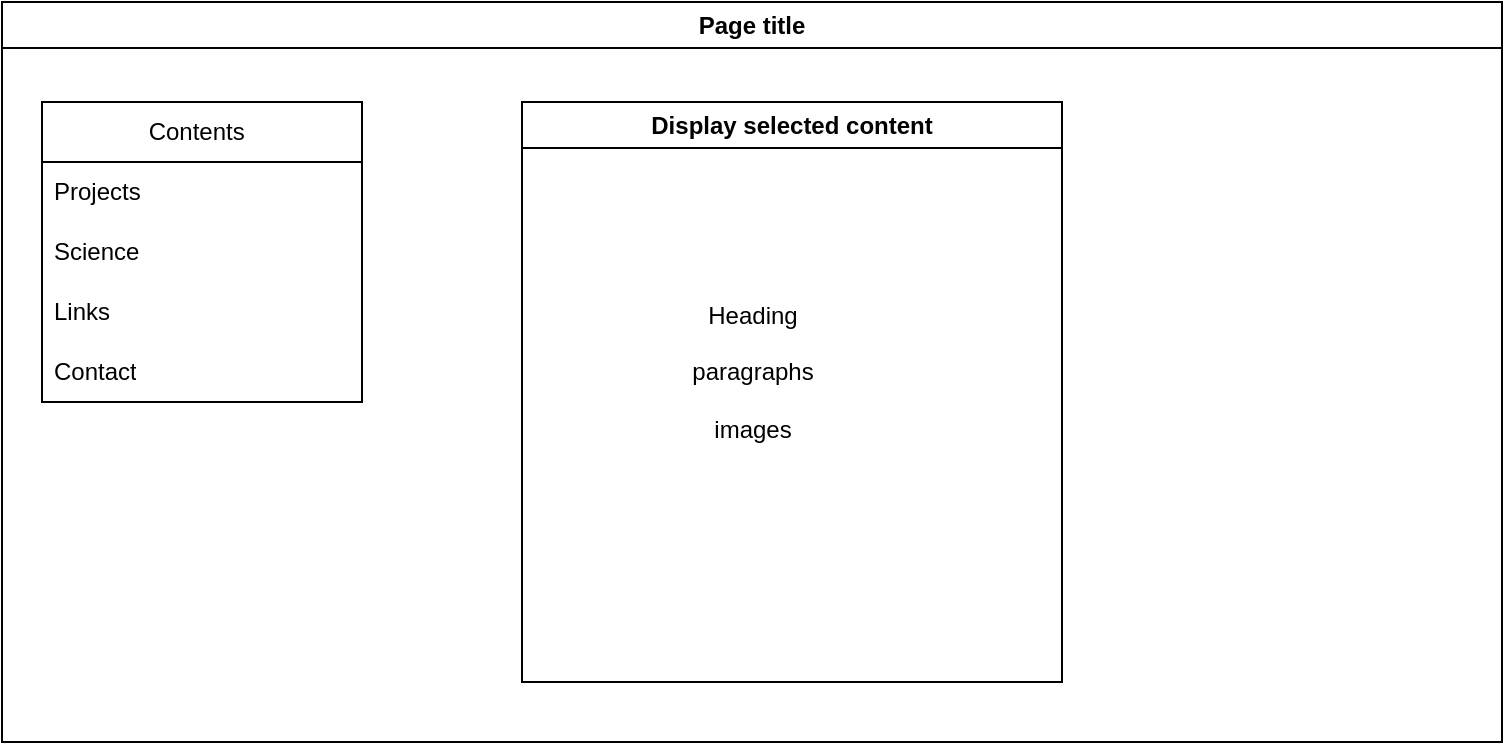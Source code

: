 <mxfile version="22.1.3" type="github">
  <diagram id="prtHgNgQTEPvFCAcTncT" name="Page-1">
    <mxGraphModel dx="842" dy="530" grid="1" gridSize="10" guides="1" tooltips="1" connect="1" arrows="1" fold="1" page="1" pageScale="1" pageWidth="827" pageHeight="1169" math="0" shadow="0">
      <root>
        <mxCell id="0" />
        <mxCell id="1" parent="0" />
        <mxCell id="8YJABKJcVPTWwcj3VZ7k-2" value="Page title" style="swimlane;whiteSpace=wrap;html=1;" vertex="1" parent="1">
          <mxGeometry x="50" y="20" width="750" height="370" as="geometry" />
        </mxCell>
        <mxCell id="8YJABKJcVPTWwcj3VZ7k-3" value="Contents&lt;span style=&quot;white-space: pre;&quot;&gt;&#x9;&lt;/span&gt;" style="swimlane;fontStyle=0;childLayout=stackLayout;horizontal=1;startSize=30;horizontalStack=0;resizeParent=1;resizeParentMax=0;resizeLast=0;collapsible=1;marginBottom=0;whiteSpace=wrap;html=1;" vertex="1" parent="8YJABKJcVPTWwcj3VZ7k-2">
          <mxGeometry x="20" y="50" width="160" height="150" as="geometry" />
        </mxCell>
        <mxCell id="8YJABKJcVPTWwcj3VZ7k-4" value="Projects" style="text;strokeColor=none;fillColor=none;align=left;verticalAlign=middle;spacingLeft=4;spacingRight=4;overflow=hidden;points=[[0,0.5],[1,0.5]];portConstraint=eastwest;rotatable=0;whiteSpace=wrap;html=1;" vertex="1" parent="8YJABKJcVPTWwcj3VZ7k-3">
          <mxGeometry y="30" width="160" height="30" as="geometry" />
        </mxCell>
        <mxCell id="8YJABKJcVPTWwcj3VZ7k-5" value="Science" style="text;strokeColor=none;fillColor=none;align=left;verticalAlign=middle;spacingLeft=4;spacingRight=4;overflow=hidden;points=[[0,0.5],[1,0.5]];portConstraint=eastwest;rotatable=0;whiteSpace=wrap;html=1;" vertex="1" parent="8YJABKJcVPTWwcj3VZ7k-3">
          <mxGeometry y="60" width="160" height="30" as="geometry" />
        </mxCell>
        <mxCell id="8YJABKJcVPTWwcj3VZ7k-6" value="Links" style="text;strokeColor=none;fillColor=none;align=left;verticalAlign=middle;spacingLeft=4;spacingRight=4;overflow=hidden;points=[[0,0.5],[1,0.5]];portConstraint=eastwest;rotatable=0;whiteSpace=wrap;html=1;" vertex="1" parent="8YJABKJcVPTWwcj3VZ7k-3">
          <mxGeometry y="90" width="160" height="30" as="geometry" />
        </mxCell>
        <mxCell id="8YJABKJcVPTWwcj3VZ7k-9" value="Contact" style="text;strokeColor=none;fillColor=none;align=left;verticalAlign=middle;spacingLeft=4;spacingRight=4;overflow=hidden;points=[[0,0.5],[1,0.5]];portConstraint=eastwest;rotatable=0;whiteSpace=wrap;html=1;" vertex="1" parent="8YJABKJcVPTWwcj3VZ7k-3">
          <mxGeometry y="120" width="160" height="30" as="geometry" />
        </mxCell>
        <mxCell id="8YJABKJcVPTWwcj3VZ7k-7" value="Display selected content" style="swimlane;whiteSpace=wrap;html=1;" vertex="1" parent="1">
          <mxGeometry x="310" y="70" width="270" height="290" as="geometry" />
        </mxCell>
        <mxCell id="8YJABKJcVPTWwcj3VZ7k-8" value="Heading&lt;br&gt;&lt;br&gt;paragraphs&lt;br&gt;&lt;br&gt;images" style="text;html=1;align=center;verticalAlign=middle;resizable=0;points=[];autosize=1;strokeColor=none;fillColor=none;" vertex="1" parent="8YJABKJcVPTWwcj3VZ7k-7">
          <mxGeometry x="75" y="90" width="80" height="90" as="geometry" />
        </mxCell>
      </root>
    </mxGraphModel>
  </diagram>
</mxfile>
